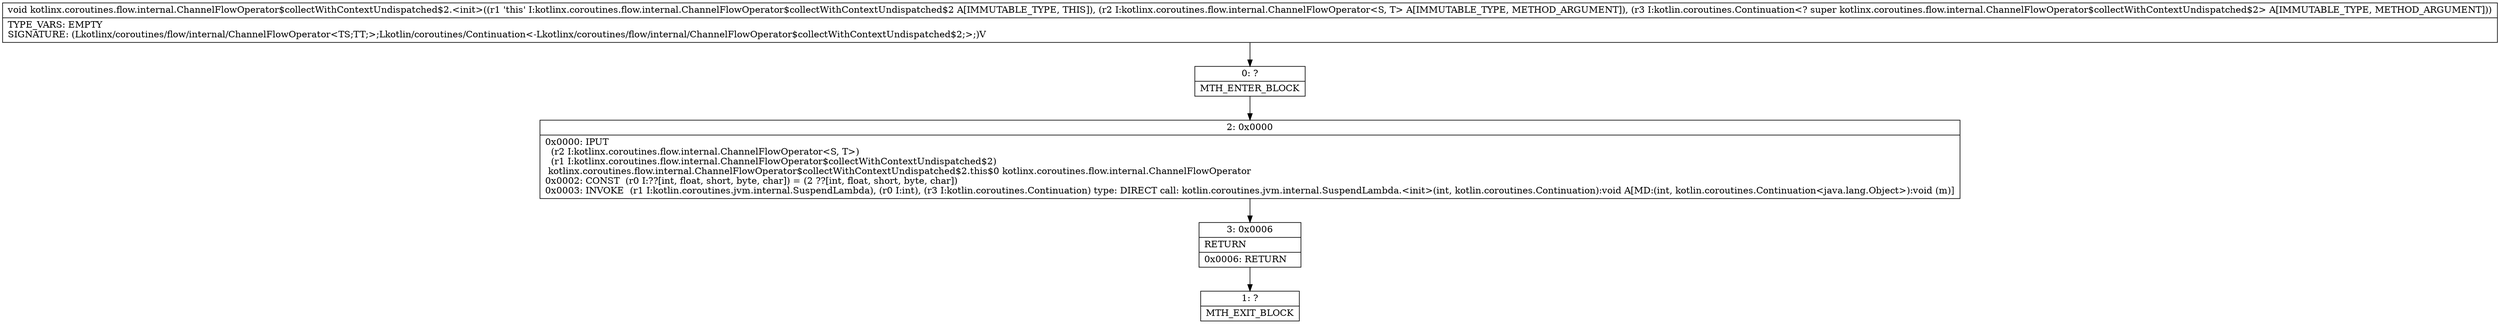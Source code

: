 digraph "CFG forkotlinx.coroutines.flow.internal.ChannelFlowOperator$collectWithContextUndispatched$2.\<init\>(Lkotlinx\/coroutines\/flow\/internal\/ChannelFlowOperator;Lkotlin\/coroutines\/Continuation;)V" {
Node_0 [shape=record,label="{0\:\ ?|MTH_ENTER_BLOCK\l}"];
Node_2 [shape=record,label="{2\:\ 0x0000|0x0000: IPUT  \l  (r2 I:kotlinx.coroutines.flow.internal.ChannelFlowOperator\<S, T\>)\l  (r1 I:kotlinx.coroutines.flow.internal.ChannelFlowOperator$collectWithContextUndispatched$2)\l kotlinx.coroutines.flow.internal.ChannelFlowOperator$collectWithContextUndispatched$2.this$0 kotlinx.coroutines.flow.internal.ChannelFlowOperator \l0x0002: CONST  (r0 I:??[int, float, short, byte, char]) = (2 ??[int, float, short, byte, char]) \l0x0003: INVOKE  (r1 I:kotlin.coroutines.jvm.internal.SuspendLambda), (r0 I:int), (r3 I:kotlin.coroutines.Continuation) type: DIRECT call: kotlin.coroutines.jvm.internal.SuspendLambda.\<init\>(int, kotlin.coroutines.Continuation):void A[MD:(int, kotlin.coroutines.Continuation\<java.lang.Object\>):void (m)]\l}"];
Node_3 [shape=record,label="{3\:\ 0x0006|RETURN\l|0x0006: RETURN   \l}"];
Node_1 [shape=record,label="{1\:\ ?|MTH_EXIT_BLOCK\l}"];
MethodNode[shape=record,label="{void kotlinx.coroutines.flow.internal.ChannelFlowOperator$collectWithContextUndispatched$2.\<init\>((r1 'this' I:kotlinx.coroutines.flow.internal.ChannelFlowOperator$collectWithContextUndispatched$2 A[IMMUTABLE_TYPE, THIS]), (r2 I:kotlinx.coroutines.flow.internal.ChannelFlowOperator\<S, T\> A[IMMUTABLE_TYPE, METHOD_ARGUMENT]), (r3 I:kotlin.coroutines.Continuation\<? super kotlinx.coroutines.flow.internal.ChannelFlowOperator$collectWithContextUndispatched$2\> A[IMMUTABLE_TYPE, METHOD_ARGUMENT]))  | TYPE_VARS: EMPTY\lSIGNATURE: (Lkotlinx\/coroutines\/flow\/internal\/ChannelFlowOperator\<TS;TT;\>;Lkotlin\/coroutines\/Continuation\<\-Lkotlinx\/coroutines\/flow\/internal\/ChannelFlowOperator$collectWithContextUndispatched$2;\>;)V\l}"];
MethodNode -> Node_0;Node_0 -> Node_2;
Node_2 -> Node_3;
Node_3 -> Node_1;
}

